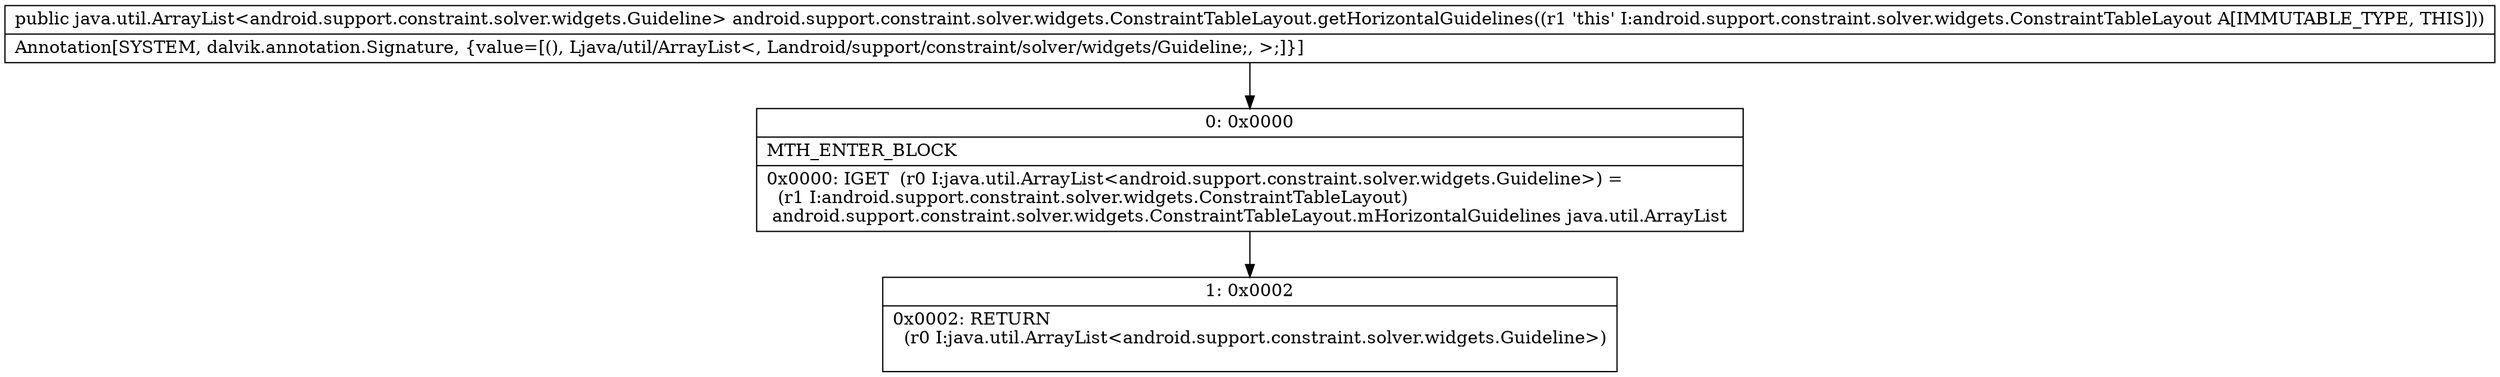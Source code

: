 digraph "CFG forandroid.support.constraint.solver.widgets.ConstraintTableLayout.getHorizontalGuidelines()Ljava\/util\/ArrayList;" {
Node_0 [shape=record,label="{0\:\ 0x0000|MTH_ENTER_BLOCK\l|0x0000: IGET  (r0 I:java.util.ArrayList\<android.support.constraint.solver.widgets.Guideline\>) = \l  (r1 I:android.support.constraint.solver.widgets.ConstraintTableLayout)\l android.support.constraint.solver.widgets.ConstraintTableLayout.mHorizontalGuidelines java.util.ArrayList \l}"];
Node_1 [shape=record,label="{1\:\ 0x0002|0x0002: RETURN  \l  (r0 I:java.util.ArrayList\<android.support.constraint.solver.widgets.Guideline\>)\l \l}"];
MethodNode[shape=record,label="{public java.util.ArrayList\<android.support.constraint.solver.widgets.Guideline\> android.support.constraint.solver.widgets.ConstraintTableLayout.getHorizontalGuidelines((r1 'this' I:android.support.constraint.solver.widgets.ConstraintTableLayout A[IMMUTABLE_TYPE, THIS]))  | Annotation[SYSTEM, dalvik.annotation.Signature, \{value=[(), Ljava\/util\/ArrayList\<, Landroid\/support\/constraint\/solver\/widgets\/Guideline;, \>;]\}]\l}"];
MethodNode -> Node_0;
Node_0 -> Node_1;
}

